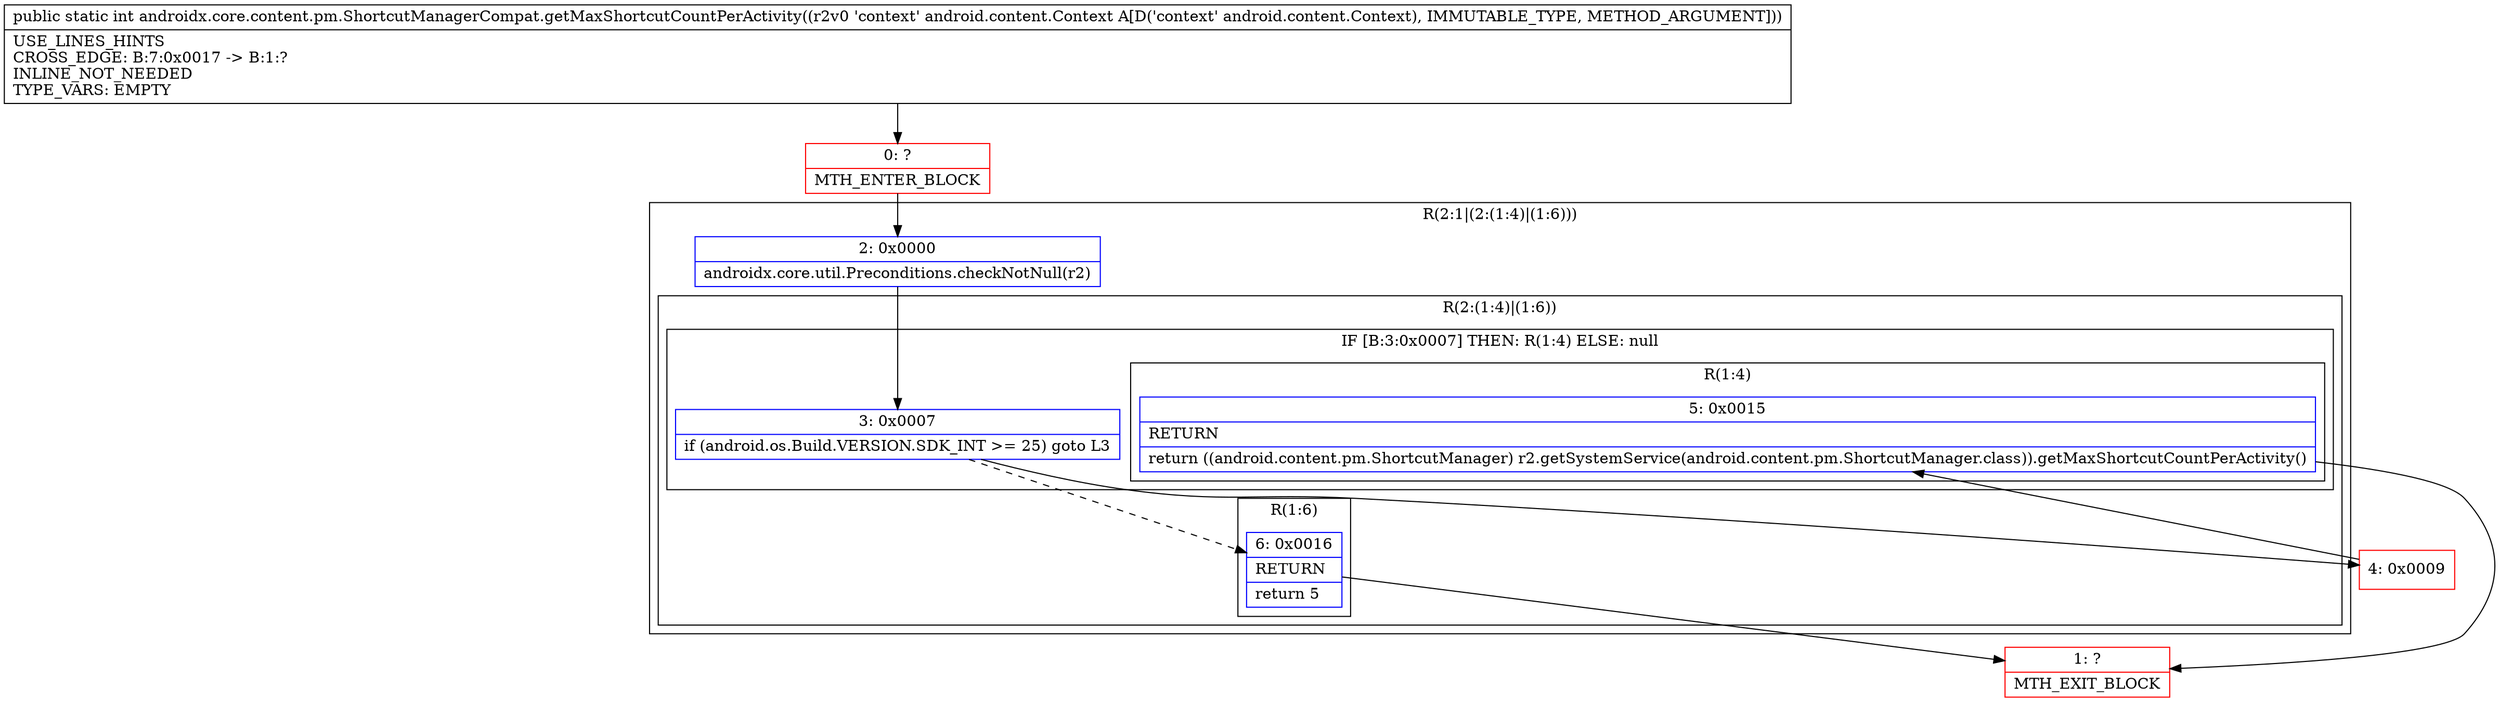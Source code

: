 digraph "CFG forandroidx.core.content.pm.ShortcutManagerCompat.getMaxShortcutCountPerActivity(Landroid\/content\/Context;)I" {
subgraph cluster_Region_161967466 {
label = "R(2:1|(2:(1:4)|(1:6)))";
node [shape=record,color=blue];
Node_2 [shape=record,label="{2\:\ 0x0000|androidx.core.util.Preconditions.checkNotNull(r2)\l}"];
subgraph cluster_Region_312955278 {
label = "R(2:(1:4)|(1:6))";
node [shape=record,color=blue];
subgraph cluster_IfRegion_1781302082 {
label = "IF [B:3:0x0007] THEN: R(1:4) ELSE: null";
node [shape=record,color=blue];
Node_3 [shape=record,label="{3\:\ 0x0007|if (android.os.Build.VERSION.SDK_INT \>= 25) goto L3\l}"];
subgraph cluster_Region_879706154 {
label = "R(1:4)";
node [shape=record,color=blue];
Node_5 [shape=record,label="{5\:\ 0x0015|RETURN\l|return ((android.content.pm.ShortcutManager) r2.getSystemService(android.content.pm.ShortcutManager.class)).getMaxShortcutCountPerActivity()\l}"];
}
}
subgraph cluster_Region_110209008 {
label = "R(1:6)";
node [shape=record,color=blue];
Node_6 [shape=record,label="{6\:\ 0x0016|RETURN\l|return 5\l}"];
}
}
}
Node_0 [shape=record,color=red,label="{0\:\ ?|MTH_ENTER_BLOCK\l}"];
Node_4 [shape=record,color=red,label="{4\:\ 0x0009}"];
Node_1 [shape=record,color=red,label="{1\:\ ?|MTH_EXIT_BLOCK\l}"];
MethodNode[shape=record,label="{public static int androidx.core.content.pm.ShortcutManagerCompat.getMaxShortcutCountPerActivity((r2v0 'context' android.content.Context A[D('context' android.content.Context), IMMUTABLE_TYPE, METHOD_ARGUMENT]))  | USE_LINES_HINTS\lCROSS_EDGE: B:7:0x0017 \-\> B:1:?\lINLINE_NOT_NEEDED\lTYPE_VARS: EMPTY\l}"];
MethodNode -> Node_0;Node_2 -> Node_3;
Node_3 -> Node_4;
Node_3 -> Node_6[style=dashed];
Node_5 -> Node_1;
Node_6 -> Node_1;
Node_0 -> Node_2;
Node_4 -> Node_5;
}

